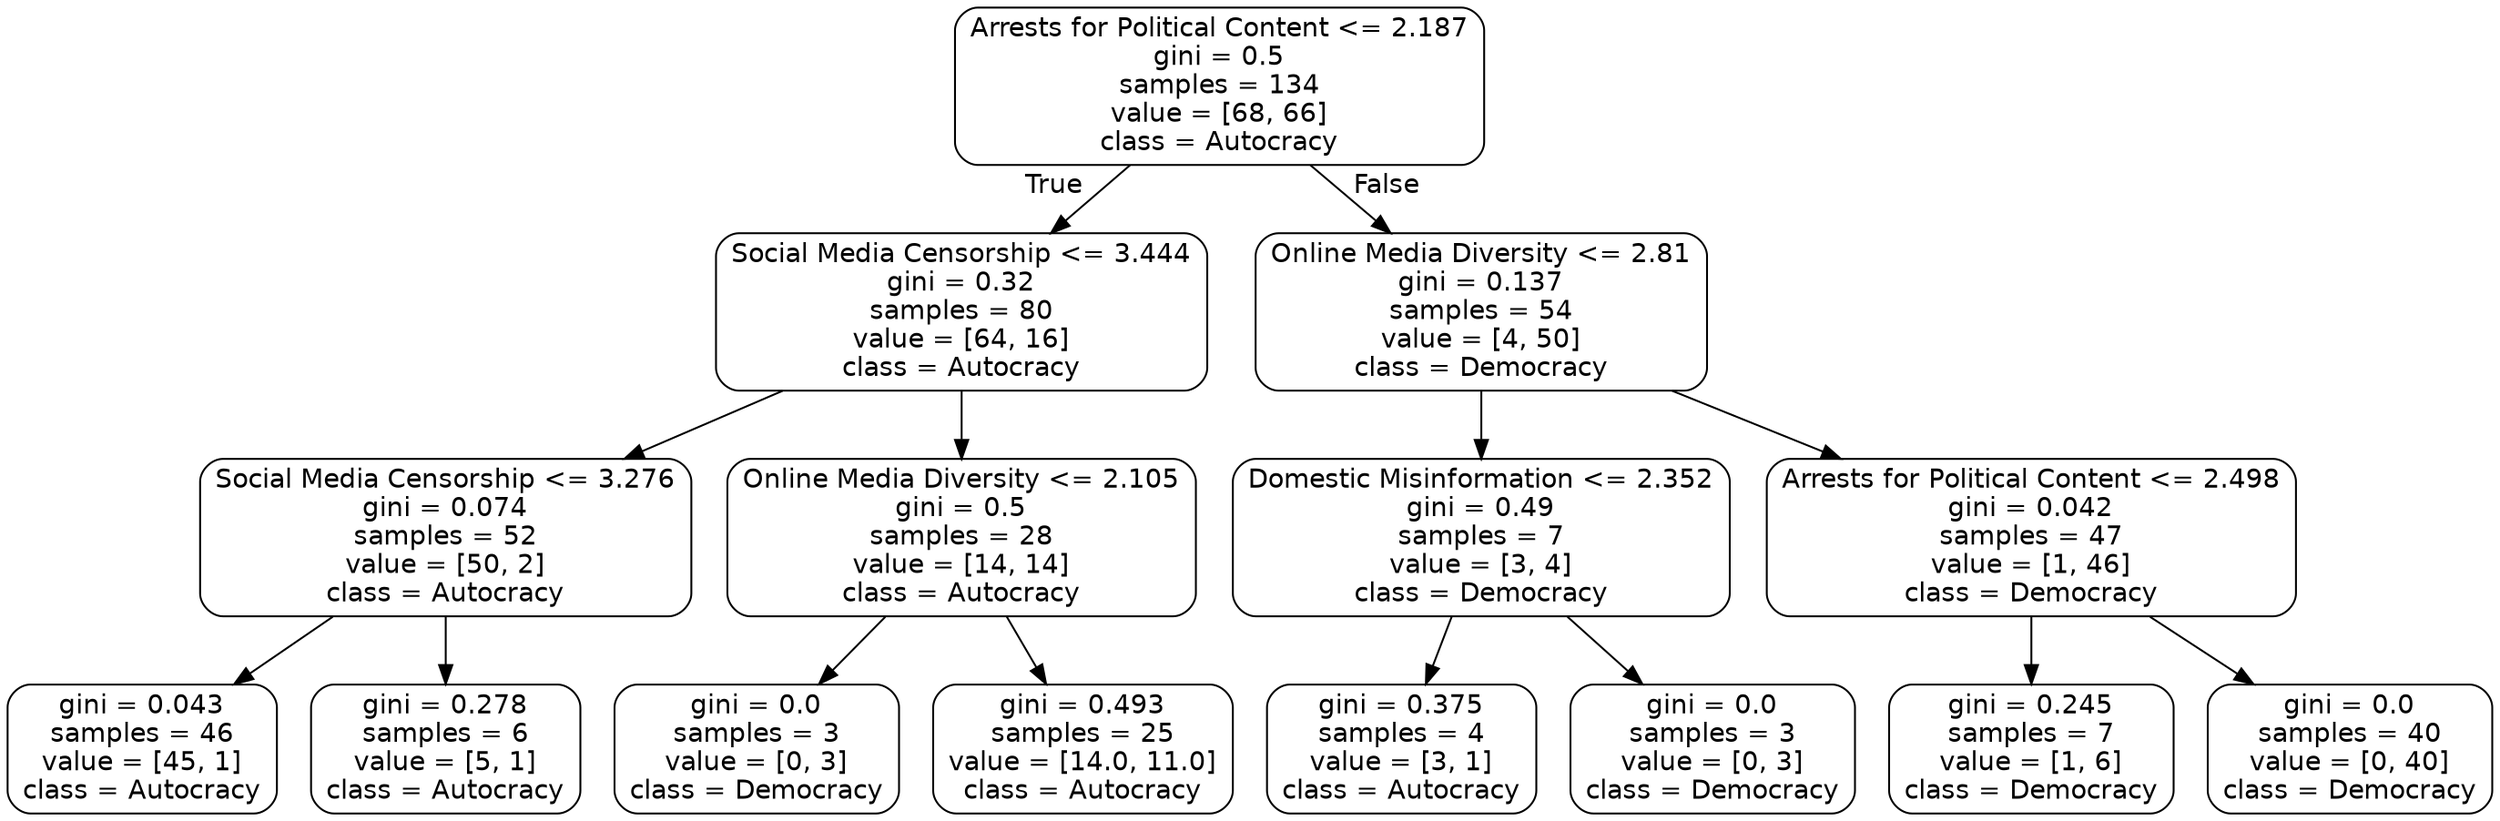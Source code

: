 digraph Tree {
node [shape=box, style="rounded", color="black", fontname="helvetica"] ;
edge [fontname="helvetica"] ;
0 [label="Arrests for Political Content <= 2.187\ngini = 0.5\nsamples = 134\nvalue = [68, 66]\nclass = Autocracy"] ;
1 [label="Social Media Censorship <= 3.444\ngini = 0.32\nsamples = 80\nvalue = [64, 16]\nclass = Autocracy"] ;
0 -> 1 [labeldistance=2.5, labelangle=45, headlabel="True"] ;
2 [label="Social Media Censorship <= 3.276\ngini = 0.074\nsamples = 52\nvalue = [50, 2]\nclass = Autocracy"] ;
1 -> 2 ;
3 [label="gini = 0.043\nsamples = 46\nvalue = [45, 1]\nclass = Autocracy"] ;
2 -> 3 ;
4 [label="gini = 0.278\nsamples = 6\nvalue = [5, 1]\nclass = Autocracy"] ;
2 -> 4 ;
5 [label="Online Media Diversity <= 2.105\ngini = 0.5\nsamples = 28\nvalue = [14, 14]\nclass = Autocracy"] ;
1 -> 5 ;
6 [label="gini = 0.0\nsamples = 3\nvalue = [0, 3]\nclass = Democracy"] ;
5 -> 6 ;
7 [label="gini = 0.493\nsamples = 25\nvalue = [14.0, 11.0]\nclass = Autocracy"] ;
5 -> 7 ;
8 [label="Online Media Diversity <= 2.81\ngini = 0.137\nsamples = 54\nvalue = [4, 50]\nclass = Democracy"] ;
0 -> 8 [labeldistance=2.5, labelangle=-45, headlabel="False"] ;
9 [label="Domestic Misinformation <= 2.352\ngini = 0.49\nsamples = 7\nvalue = [3, 4]\nclass = Democracy"] ;
8 -> 9 ;
10 [label="gini = 0.375\nsamples = 4\nvalue = [3, 1]\nclass = Autocracy"] ;
9 -> 10 ;
11 [label="gini = 0.0\nsamples = 3\nvalue = [0, 3]\nclass = Democracy"] ;
9 -> 11 ;
12 [label="Arrests for Political Content <= 2.498\ngini = 0.042\nsamples = 47\nvalue = [1, 46]\nclass = Democracy"] ;
8 -> 12 ;
13 [label="gini = 0.245\nsamples = 7\nvalue = [1, 6]\nclass = Democracy"] ;
12 -> 13 ;
14 [label="gini = 0.0\nsamples = 40\nvalue = [0, 40]\nclass = Democracy"] ;
12 -> 14 ;
}